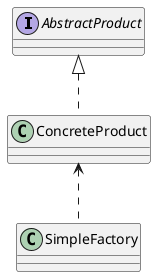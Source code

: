 @startuml

interface AbstractProduct
class ConcreteProduct
class SimpleFactory

AbstractProduct <|.. ConcreteProduct
ConcreteProduct <.. SimpleFactory



@enduml